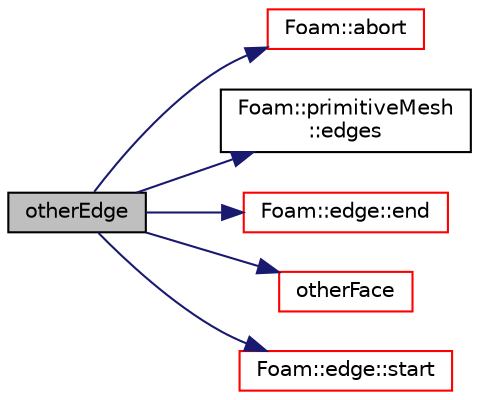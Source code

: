 digraph "otherEdge"
{
  bgcolor="transparent";
  edge [fontname="Helvetica",fontsize="10",labelfontname="Helvetica",labelfontsize="10"];
  node [fontname="Helvetica",fontsize="10",shape=record];
  rankdir="LR";
  Node1 [label="otherEdge",height=0.2,width=0.4,color="black", fillcolor="grey75", style="filled", fontcolor="black"];
  Node1 -> Node2 [color="midnightblue",fontsize="10",style="solid",fontname="Helvetica"];
  Node2 [label="Foam::abort",height=0.2,width=0.4,color="red",URL="$a10936.html#a447107a607d03e417307c203fa5fb44b"];
  Node1 -> Node3 [color="midnightblue",fontsize="10",style="solid",fontname="Helvetica"];
  Node3 [label="Foam::primitiveMesh\l::edges",height=0.2,width=0.4,color="black",URL="$a02020.html#aae82d34fe433288eb6b1f9dea53675c8",tooltip="Return mesh edges. Uses calcEdges. "];
  Node1 -> Node4 [color="midnightblue",fontsize="10",style="solid",fontname="Helvetica"];
  Node4 [label="Foam::edge::end",height=0.2,width=0.4,color="red",URL="$a00623.html#a8ed0e876210c2c116b5694307a830518",tooltip="Return end vertex label. "];
  Node1 -> Node5 [color="midnightblue",fontsize="10",style="solid",fontname="Helvetica"];
  Node5 [label="otherFace",height=0.2,width=0.4,color="red",URL="$a10993.html#acca957db1c76da23620cfb99c90b2878",tooltip="Return face on cell using edgeI but not facei. Throws error. "];
  Node1 -> Node6 [color="midnightblue",fontsize="10",style="solid",fontname="Helvetica"];
  Node6 [label="Foam::edge::start",height=0.2,width=0.4,color="red",URL="$a00623.html#a96b607a9a9baa575783b4af443ef613f",tooltip="Return start vertex label. "];
}
